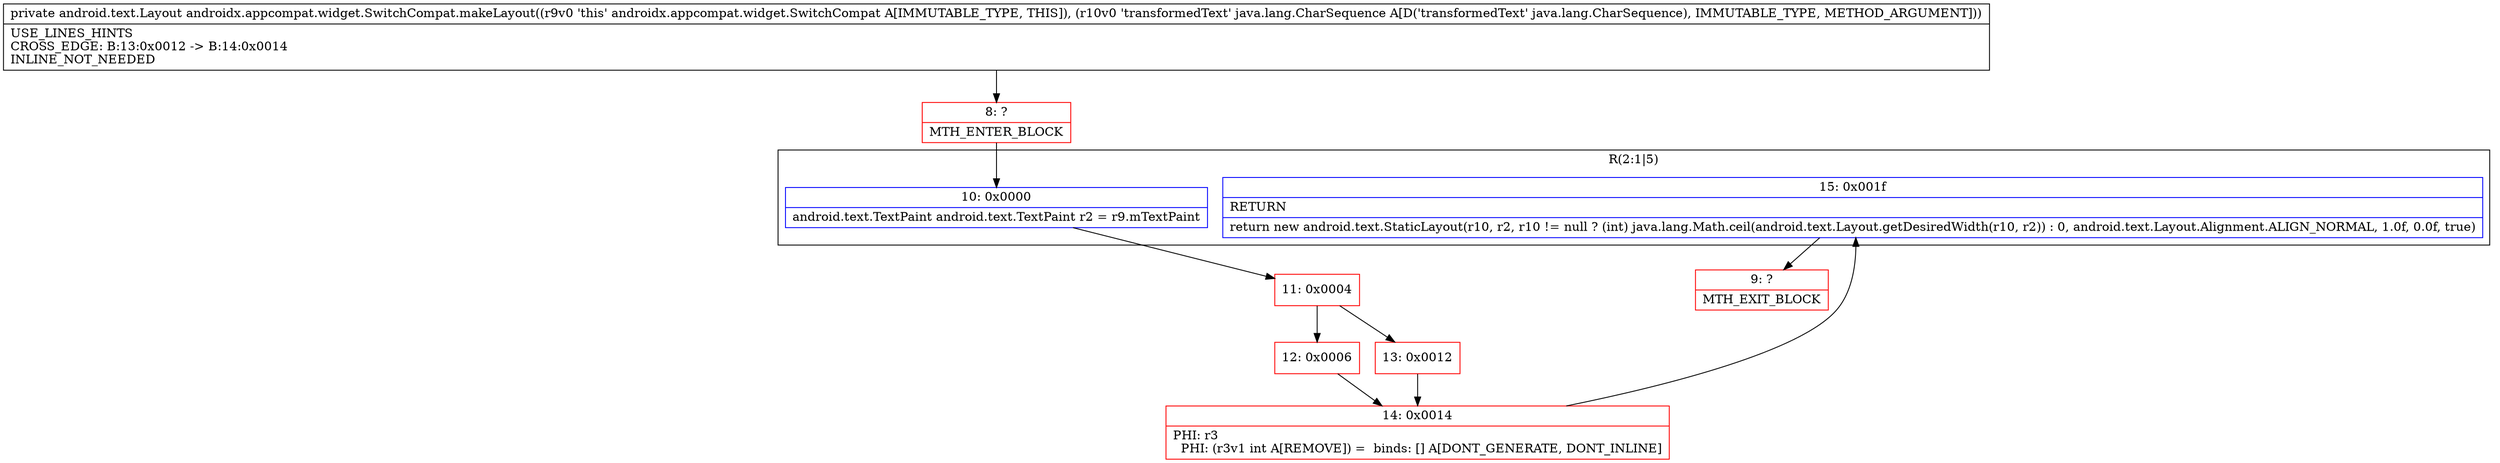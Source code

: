 digraph "CFG forandroidx.appcompat.widget.SwitchCompat.makeLayout(Ljava\/lang\/CharSequence;)Landroid\/text\/Layout;" {
subgraph cluster_Region_940924031 {
label = "R(2:1|5)";
node [shape=record,color=blue];
Node_10 [shape=record,label="{10\:\ 0x0000|android.text.TextPaint android.text.TextPaint r2 = r9.mTextPaint\l}"];
Node_15 [shape=record,label="{15\:\ 0x001f|RETURN\l|return new android.text.StaticLayout(r10, r2, r10 != null ? (int) java.lang.Math.ceil(android.text.Layout.getDesiredWidth(r10, r2)) : 0, android.text.Layout.Alignment.ALIGN_NORMAL, 1.0f, 0.0f, true)\l}"];
}
Node_8 [shape=record,color=red,label="{8\:\ ?|MTH_ENTER_BLOCK\l}"];
Node_11 [shape=record,color=red,label="{11\:\ 0x0004}"];
Node_12 [shape=record,color=red,label="{12\:\ 0x0006}"];
Node_14 [shape=record,color=red,label="{14\:\ 0x0014|PHI: r3 \l  PHI: (r3v1 int A[REMOVE]) =  binds: [] A[DONT_GENERATE, DONT_INLINE]\l}"];
Node_9 [shape=record,color=red,label="{9\:\ ?|MTH_EXIT_BLOCK\l}"];
Node_13 [shape=record,color=red,label="{13\:\ 0x0012}"];
MethodNode[shape=record,label="{private android.text.Layout androidx.appcompat.widget.SwitchCompat.makeLayout((r9v0 'this' androidx.appcompat.widget.SwitchCompat A[IMMUTABLE_TYPE, THIS]), (r10v0 'transformedText' java.lang.CharSequence A[D('transformedText' java.lang.CharSequence), IMMUTABLE_TYPE, METHOD_ARGUMENT]))  | USE_LINES_HINTS\lCROSS_EDGE: B:13:0x0012 \-\> B:14:0x0014\lINLINE_NOT_NEEDED\l}"];
MethodNode -> Node_8;Node_10 -> Node_11;
Node_15 -> Node_9;
Node_8 -> Node_10;
Node_11 -> Node_12;
Node_11 -> Node_13;
Node_12 -> Node_14;
Node_14 -> Node_15;
Node_13 -> Node_14;
}

